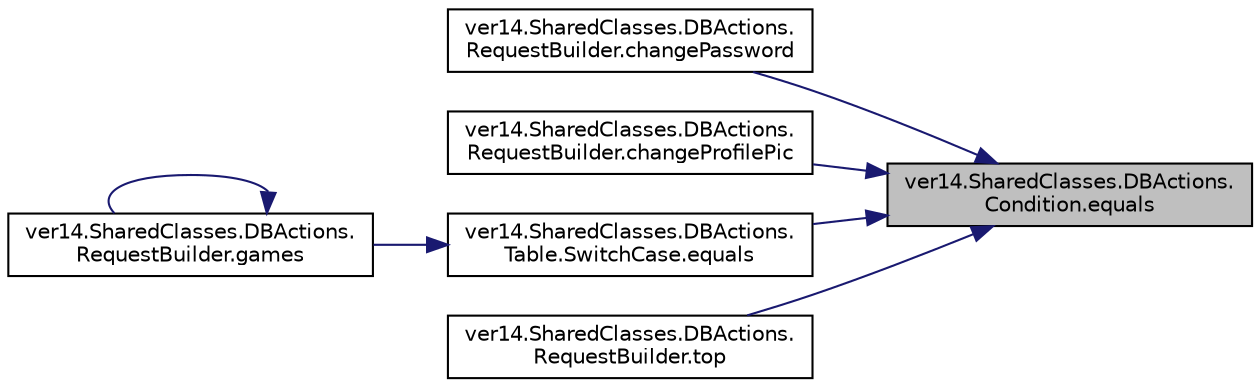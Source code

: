 digraph "ver14.SharedClasses.DBActions.Condition.equals"
{
 // LATEX_PDF_SIZE
  edge [fontname="Helvetica",fontsize="10",labelfontname="Helvetica",labelfontsize="10"];
  node [fontname="Helvetica",fontsize="10",shape=record];
  rankdir="RL";
  Node1 [label="ver14.SharedClasses.DBActions.\lCondition.equals",height=0.2,width=0.4,color="black", fillcolor="grey75", style="filled", fontcolor="black",tooltip=" "];
  Node1 -> Node2 [dir="back",color="midnightblue",fontsize="10",style="solid"];
  Node2 [label="ver14.SharedClasses.DBActions.\lRequestBuilder.changePassword",height=0.2,width=0.4,color="black", fillcolor="white", style="filled",URL="$classver14_1_1_shared_classes_1_1_d_b_actions_1_1_request_builder.html#a7c573521857dceccbec320f39fe17668",tooltip=" "];
  Node1 -> Node3 [dir="back",color="midnightblue",fontsize="10",style="solid"];
  Node3 [label="ver14.SharedClasses.DBActions.\lRequestBuilder.changeProfilePic",height=0.2,width=0.4,color="black", fillcolor="white", style="filled",URL="$classver14_1_1_shared_classes_1_1_d_b_actions_1_1_request_builder.html#aced607aeb6d82476060d9893cb7f3dc2",tooltip=" "];
  Node1 -> Node4 [dir="back",color="midnightblue",fontsize="10",style="solid"];
  Node4 [label="ver14.SharedClasses.DBActions.\lTable.SwitchCase.equals",height=0.2,width=0.4,color="black", fillcolor="white", style="filled",URL="$classver14_1_1_shared_classes_1_1_d_b_actions_1_1_table_1_1_switch_case.html#a0400647edafd594909995e3f98bf0097",tooltip=" "];
  Node4 -> Node5 [dir="back",color="midnightblue",fontsize="10",style="solid"];
  Node5 [label="ver14.SharedClasses.DBActions.\lRequestBuilder.games",height=0.2,width=0.4,color="black", fillcolor="white", style="filled",URL="$classver14_1_1_shared_classes_1_1_d_b_actions_1_1_request_builder.html#a0eef685f70411a3e15a3157d1575c9a6",tooltip=" "];
  Node5 -> Node5 [dir="back",color="midnightblue",fontsize="10",style="solid"];
  Node1 -> Node6 [dir="back",color="midnightblue",fontsize="10",style="solid"];
  Node6 [label="ver14.SharedClasses.DBActions.\lRequestBuilder.top",height=0.2,width=0.4,color="black", fillcolor="white", style="filled",URL="$classver14_1_1_shared_classes_1_1_d_b_actions_1_1_request_builder.html#aa33168977294e1adf128421f81d1cb5c",tooltip=" "];
}

